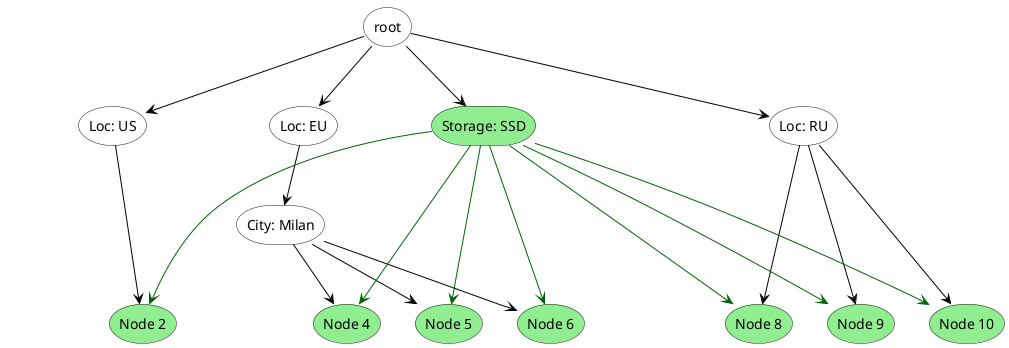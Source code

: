@startuml

skinparam monochrome false
skinparam shadowing false
skinparam ParticipantPadding 95
'title Message Style - Sequence Diagram


storage root  #darkgoldenrod
storage "Loc: RU" as RU #white
storage "Loc: EU" as EU #white
storage "Loc: US" as US  #white

' storage "Store: HDD" as HDD 
storage "Storage: SSD" as SSD  #lightgreen

storage "City: Milan" as City #white

storage root  #white


hide N3
hide N1
hide N7

storage "Node 1" as N1 #white
storage "Node 2" as N2  #lightgreen
storage "Node 3" as N3  #khaki
storage "Node 4" as N4  #lightgreen
storage "Node 5" as N5  #lightgreen
storage "Node 6" as N6  #lightgreen
storage "Node 7" as N7  #khaki
storage "Node 8" as N8  #lightgreen
storage "Node 9" as N9 #lightgreen
storage "Node 10" as N10  #lightgreen

root -down-> RU  #black
root -down-> EU #black
root -down-> US  #black

' root -down-> HDD
root -down-> SSD #black


EU -down-> City #black

City -down-> N3 #black
City -down-> N4 #black
City -down-> N5 #black
City -down-> N6 #black

RU --down-> N7 #black
RU --down-> N8 #black
RU --down-> N9 #black
RU --down-> N10 #black


US --down-> N1 #black
US --down-> N2 #black


' HDD --down-> N1
' HDD --down-> N3
' HDD --down-> N5
' HDD --down-> N7
' HDD --down-> N9
SSD --down-> N2 #darkgreen
SSD --down-> N4 #darkgreen
SSD --down-> N5 #darkgreen
SSD --down-> N6 #darkgreen
SSD --down-> N8 #darkgreen
SSD --down-> N9 #darkgreen
SSD --down-> N10 #darkgreen

N1 -[hidden]right-> N2
N2 -[hidden]right-> N3
N3 -[hidden]right-> N4
N4 -[hidden]right-> N5
N5 -[hidden]right-> N6
N6 -[hidden]right-> N7
N7 -[hidden]right-> N8
N8 -[hidden]right-> N9
N9 -[hidden]right-> N10


' SSD -[hidden]right-> HDD


@enduml
